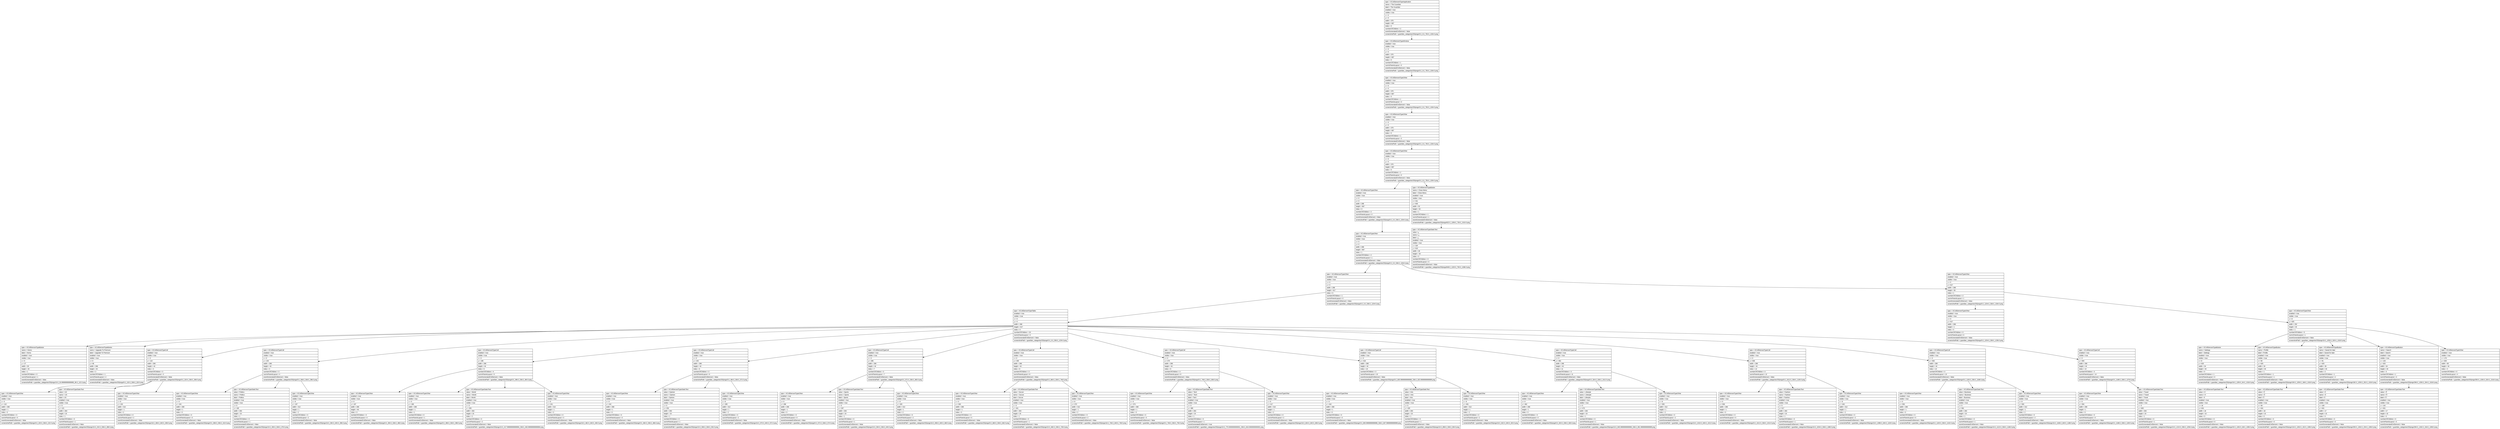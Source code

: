 digraph Layout {

	node [shape=record fontname=Arial];

	0	[label="{type = XCUIElementTypeApplication\l|name = The Guardian\l|label = The Guardian\l|enabled = true\l|visible = true\l|x = 0\l|y = 0\l|width = 375\l|height = 667\l|index = 0\l|numberOfChildren = 2\l|eventGeneratedOnElement = false \l|screenshotPath = guardian_categories/S5/pngs/0.0_0.0_750.0_1334.0.png\l}"]
	1	[label="{type = XCUIElementTypeWindow\l|enabled = true\l|visible = true\l|x = 0\l|y = 0\l|width = 375\l|height = 667\l|index = 0\l|numberOfChildren = 1\l|numInParentLayout = 0\l|eventGeneratedOnElement = false \l|screenshotPath = guardian_categories/S5/pngs/0.0_0.0_750.0_1334.0.png\l}"]
	2	[label="{type = XCUIElementTypeOther\l|enabled = true\l|visible = true\l|x = 0\l|y = 0\l|width = 375\l|height = 667\l|index = 0\l|numberOfChildren = 1\l|numInParentLayout = 0\l|eventGeneratedOnElement = false \l|screenshotPath = guardian_categories/S5/pngs/0.0_0.0_750.0_1334.0.png\l}"]
	3	[label="{type = XCUIElementTypeOther\l|enabled = true\l|visible = true\l|x = 0\l|y = 0\l|width = 375\l|height = 667\l|index = 0\l|numberOfChildren = 1\l|numInParentLayout = 0\l|eventGeneratedOnElement = false \l|screenshotPath = guardian_categories/S5/pngs/0.0_0.0_750.0_1334.0.png\l}"]
	4	[label="{type = XCUIElementTypeOther\l|enabled = true\l|visible = true\l|x = 0\l|y = 0\l|width = 375\l|height = 667\l|index = 0\l|numberOfChildren = 2\l|numInParentLayout = 0\l|eventGeneratedOnElement = false \l|screenshotPath = guardian_categories/S5/pngs/0.0_0.0_750.0_1334.0.png\l}"]
	5	[label="{type = XCUIElementTypeOther\l|enabled = true\l|visible = true\l|x = 0\l|y = 0\l|width = 268\l|height = 667\l|index = 0\l|numberOfChildren = 2\l|numInParentLayout = 0\l|eventGeneratedOnElement = false \l|screenshotPath = guardian_categories/S5/pngs/0.0_0.0_536.0_1334.0.png\l}"]
	6	[label="{type = XCUIElementTypeButton\l|name = Close Menu\l|label = Close Menu\l|enabled = true\l|visible = true\l|x = 311\l|y = 603\l|width = 52\l|height = 52\l|index = 1\l|numberOfChildren = 1\l|numInParentLayout = 1\l|eventGeneratedOnElement = false \l|screenshotPath = guardian_categories/S5/pngs/622.0_1206.0_726.0_1310.0.png\l}"]
	7	[label="{type = XCUIElementTypeOther\l|enabled = true\l|visible = true\l|x = 0\l|y = 0\l|width = 268\l|height = 667\l|index = 1\l|numberOfChildren = 2\l|numInParentLayout = 1\l|eventGeneratedOnElement = false \l|screenshotPath = guardian_categories/S5/pngs/0.0_0.0_536.0_1334.0.png\l}"]
	8	[label="{type = XCUIElementTypeStaticText\l|value = \l|name = \l|label = \l|enabled = true\l|visible = true\l|x = 324\l|y = 610\l|width = 26\l|height = 33\l|index = 0\l|numberOfChildren = 0\l|numInParentLayout = 0\l|eventGeneratedOnElement = false \l|screenshotPath = guardian_categories/S5/pngs/648.0_1220.0_700.0_1286.0.png\l}"]
	9	[label="{type = XCUIElementTypeOther\l|enabled = true\l|visible = true\l|x = 0\l|y = 0\l|width = 268\l|height = 617\l|index = 0\l|numberOfChildren = 1\l|numInParentLayout = 0\l|eventGeneratedOnElement = false \l|screenshotPath = guardian_categories/S5/pngs/0.0_0.0_536.0_1234.0.png\l}"]
	10	[label="{type = XCUIElementTypeOther\l|enabled = true\l|visible = true\l|x = 0\l|y = 617\l|width = 268\l|height = 50\l|index = 1\l|numberOfChildren = 2\l|numInParentLayout = 1\l|eventGeneratedOnElement = false \l|screenshotPath = guardian_categories/S5/pngs/0.0_1234.0_536.0_1334.0.png\l}"]
	11	[label="{type = XCUIElementTypeTable\l|enabled = true\l|visible = true\l|x = 0\l|y = 0\l|width = 268\l|height = 617\l|index = 0\l|numberOfChildren = 23\l|numInParentLayout = 0\l|eventGeneratedOnElement = false \l|screenshotPath = guardian_categories/S5/pngs/0.0_0.0_536.0_1234.0.png\l}"]
	12	[label="{type = XCUIElementTypeOther\l|enabled = true\l|visible = true\l|x = 0\l|y = 617\l|width = 268\l|height = 1\l|index = 0\l|numberOfChildren = 0\l|numInParentLayout = 0\l|eventGeneratedOnElement = false \l|screenshotPath = guardian_categories/S5/pngs/0.0_1234.0_536.0_1236.0.png\l}"]
	13	[label="{type = XCUIElementTypeOther\l|enabled = true\l|visible = true\l|x = 8\l|y = 625\l|width = 252\l|height = 34\l|index = 1\l|numberOfChildren = 5\l|numInParentLayout = 1\l|eventGeneratedOnElement = false \l|screenshotPath = guardian_categories/S5/pngs/16.0_1250.0_520.0_1318.0.png\l}"]
	14	[label="{type = XCUIElementTypeButton\l|name = Home\l|label = Home\l|enabled = true\l|visible = true\l|x = 5\l|y = 27\l|width = 35\l|height = 34\l|index = 1\l|numberOfChildren = 0\l|numInParentLayout = 1\l|eventGeneratedOnElement = false \l|screenshotPath = guardian_categories/S5/pngs/10.0_53.99999999999999_80.0_122.0.png\l}"]
	15	[label="{type = XCUIElementTypeButton\l|name = Upgrade To Premium\l|label = Upgrade To Premium\l|enabled = true\l|visible = true\l|x = 0\l|y = 66\l|width = 268\l|height = 44\l|index = 2\l|numberOfChildren = 1\l|numInParentLayout = 2\l|eventGeneratedOnElement = false \l|screenshotPath = guardian_categories/S5/pngs/0.0_132.0_536.0_220.0.png\l}"]
	16	[label="{type = XCUIElementTypeCell\l|enabled = true\l|visible = true\l|x = 0\l|y = 110\l|width = 268\l|height = 44\l|index = 3\l|numberOfChildren = 3\l|numInParentLayout = 3\l|eventGeneratedOnElement = false \l|screenshotPath = guardian_categories/S5/pngs/0.0_220.0_536.0_308.0.png\l}"]
	17	[label="{type = XCUIElementTypeCell\l|enabled = true\l|visible = true\l|x = 0\l|y = 154\l|width = 268\l|height = 44\l|index = 4\l|numberOfChildren = 3\l|numInParentLayout = 4\l|eventGeneratedOnElement = false \l|screenshotPath = guardian_categories/S5/pngs/0.0_308.0_536.0_396.0.png\l}"]
	18	[label="{type = XCUIElementTypeCell\l|enabled = true\l|visible = true\l|x = 0\l|y = 198\l|width = 268\l|height = 44\l|index = 5\l|numberOfChildren = 4\l|numInParentLayout = 5\l|eventGeneratedOnElement = false \l|screenshotPath = guardian_categories/S5/pngs/0.0_396.0_536.0_484.0.png\l}"]
	19	[label="{type = XCUIElementTypeCell\l|enabled = true\l|visible = true\l|x = 0\l|y = 242\l|width = 268\l|height = 44\l|index = 6\l|numberOfChildren = 3\l|numInParentLayout = 6\l|eventGeneratedOnElement = false \l|screenshotPath = guardian_categories/S5/pngs/0.0_484.0_536.0_572.0.png\l}"]
	20	[label="{type = XCUIElementTypeCell\l|enabled = true\l|visible = true\l|x = 0\l|y = 286\l|width = 268\l|height = 44\l|index = 7\l|numberOfChildren = 3\l|numInParentLayout = 7\l|eventGeneratedOnElement = false \l|screenshotPath = guardian_categories/S5/pngs/0.0_572.0_536.0_660.0.png\l}"]
	21	[label="{type = XCUIElementTypeCell\l|enabled = true\l|visible = true\l|x = 0\l|y = 330\l|width = 268\l|height = 44\l|index = 8\l|numberOfChildren = 3\l|numInParentLayout = 8\l|eventGeneratedOnElement = false \l|screenshotPath = guardian_categories/S5/pngs/0.0_660.0_536.0_748.0.png\l}"]
	22	[label="{type = XCUIElementTypeCell\l|enabled = true\l|visible = true\l|x = 0\l|y = 374\l|width = 268\l|height = 44\l|index = 9\l|numberOfChildren = 3\l|numInParentLayout = 9\l|eventGeneratedOnElement = false \l|screenshotPath = guardian_categories/S5/pngs/0.0_748.0_536.0_836.0.png\l}"]
	23	[label="{type = XCUIElementTypeCell\l|enabled = true\l|visible = true\l|x = 0\l|y = 418\l|width = 268\l|height = 44\l|index = 10\l|numberOfChildren = 3\l|numInParentLayout = 10\l|eventGeneratedOnElement = false \l|screenshotPath = guardian_categories/S5/pngs/0.0_835.9999999999999_536.0_923.9999999999999.png\l}"]
	24	[label="{type = XCUIElementTypeCell\l|enabled = true\l|visible = true\l|x = 0\l|y = 462\l|width = 268\l|height = 44\l|index = 11\l|numberOfChildren = 3\l|numInParentLayout = 11\l|eventGeneratedOnElement = false \l|screenshotPath = guardian_categories/S5/pngs/0.0_924.0_536.0_1012.0.png\l}"]
	25	[label="{type = XCUIElementTypeCell\l|enabled = true\l|visible = true\l|x = 0\l|y = 506\l|width = 268\l|height = 44\l|index = 12\l|numberOfChildren = 3\l|numInParentLayout = 12\l|eventGeneratedOnElement = false \l|screenshotPath = guardian_categories/S5/pngs/0.0_1012.0_536.0_1100.0.png\l}"]
	26	[label="{type = XCUIElementTypeCell\l|enabled = true\l|visible = true\l|x = 0\l|y = 550\l|width = 268\l|height = 44\l|index = 13\l|numberOfChildren = 3\l|numInParentLayout = 13\l|eventGeneratedOnElement = false \l|screenshotPath = guardian_categories/S5/pngs/0.0_1100.0_536.0_1188.0.png\l}"]
	27	[label="{type = XCUIElementTypeCell\l|enabled = true\l|visible = true\l|x = 0\l|y = 594\l|width = 268\l|height = 44\l|index = 14\l|numberOfChildren = 3\l|numInParentLayout = 14\l|eventGeneratedOnElement = false \l|screenshotPath = guardian_categories/S5/pngs/0.0_1188.0_536.0_1276.0.png\l}"]
	28	[label="{type = XCUIElementTypeButton\l|name = Settings\l|label = Settings\l|enabled = true\l|visible = true\l|x = 8\l|y = 625\l|width = 34\l|height = 34\l|index = 0\l|numberOfChildren = 1\l|numInParentLayout = 0\l|eventGeneratedOnElement = false \l|screenshotPath = guardian_categories/S5/pngs/16.0_1250.0_84.0_1318.0.png\l}"]
	29	[label="{type = XCUIElementTypeButton\l|name = Profile\l|label = Profile\l|enabled = true\l|visible = true\l|x = 50\l|y = 625\l|width = 34\l|height = 34\l|index = 1\l|numberOfChildren = 1\l|numInParentLayout = 1\l|eventGeneratedOnElement = false \l|screenshotPath = guardian_categories/S5/pngs/100.0_1250.0_168.0_1318.0.png\l}"]
	30	[label="{type = XCUIElementTypeButton\l|name = Saved for later\l|label = Saved for later\l|enabled = true\l|visible = true\l|x = 91\l|y = 625\l|width = 35\l|height = 34\l|index = 2\l|numberOfChildren = 1\l|numInParentLayout = 2\l|eventGeneratedOnElement = false \l|screenshotPath = guardian_categories/S5/pngs/182.0_1250.0_252.0_1318.0.png\l}"]
	31	[label="{type = XCUIElementTypeButton\l|name = Search\l|label = Search\l|enabled = true\l|visible = true\l|x = 133\l|y = 625\l|width = 34\l|height = 34\l|index = 3\l|numberOfChildren = 1\l|numInParentLayout = 3\l|eventGeneratedOnElement = false \l|screenshotPath = guardian_categories/S5/pngs/266.0_1250.0_334.0_1318.0.png\l}"]
	32	[label="{type = XCUIElementTypeOther\l|enabled = true\l|visible = true\l|x = 175\l|y = 625\l|width = 85\l|height = 34\l|index = 4\l|numberOfChildren = 0\l|numInParentLayout = 4\l|eventGeneratedOnElement = false \l|screenshotPath = guardian_categories/S5/pngs/350.0_1250.0_520.0_1318.0.png\l}"]
	33	[label="{type = XCUIElementTypeOther\l|enabled = true\l|visible = true\l|x = 0\l|y = 110\l|width = 268\l|height = 1\l|index = 0\l|numberOfChildren = 0\l|numInParentLayout = 0\l|eventGeneratedOnElement = false \l|screenshotPath = guardian_categories/S5/pngs/0.0_220.0_536.0_222.0.png\l}"]
	34	[label="{type = XCUIElementTypeStaticText\l|value = US\l|name = US\l|label = US\l|enabled = true\l|visible = true\l|x = 5\l|y = 121\l|width = 263\l|height = 23\l|index = 1\l|numberOfChildren = 0\l|numInParentLayout = 1\l|eventGeneratedOnElement = false \l|screenshotPath = guardian_categories/S5/pngs/10.0_242.0_536.0_288.0.png\l}"]
	35	[label="{type = XCUIElementTypeOther\l|enabled = true\l|visible = true\l|x = 8\l|y = 153\l|width = 312\l|height = 1\l|index = 2\l|numberOfChildren = 0\l|numInParentLayout = 2\l|eventGeneratedOnElement = false \l|screenshotPath = guardian_categories/S5/pngs/16.0_306.0_640.0_308.0.png\l}"]
	36	[label="{type = XCUIElementTypeOther\l|enabled = true\l|visible = true\l|x = 0\l|y = 154\l|width = 268\l|height = 1\l|index = 0\l|numberOfChildren = 0\l|numInParentLayout = 0\l|eventGeneratedOnElement = false \l|screenshotPath = guardian_categories/S5/pngs/0.0_308.0_536.0_310.0.png\l}"]
	37	[label="{type = XCUIElementTypeStaticText\l|value = Politics\l|name = Politics\l|label = Politics\l|enabled = true\l|visible = true\l|x = 5\l|y = 165\l|width = 263\l|height = 23\l|index = 1\l|numberOfChildren = 0\l|numInParentLayout = 1\l|eventGeneratedOnElement = false \l|screenshotPath = guardian_categories/S5/pngs/10.0_330.0_536.0_376.0.png\l}"]
	38	[label="{type = XCUIElementTypeOther\l|enabled = true\l|visible = true\l|x = 8\l|y = 197\l|width = 312\l|height = 1\l|index = 2\l|numberOfChildren = 0\l|numInParentLayout = 2\l|eventGeneratedOnElement = false \l|screenshotPath = guardian_categories/S5/pngs/16.0_394.0_640.0_396.0.png\l}"]
	39	[label="{type = XCUIElementTypeOther\l|enabled = true\l|visible = true\l|x = 0\l|y = 197\l|width = 268\l|height = 46\l|index = 0\l|numberOfChildren = 0\l|numInParentLayout = 0\l|eventGeneratedOnElement = false \l|screenshotPath = guardian_categories/S5/pngs/0.0_394.0_536.0_486.0.png\l}"]
	40	[label="{type = XCUIElementTypeOther\l|enabled = true\l|visible = true\l|x = 0\l|y = 198\l|width = 268\l|height = 1\l|index = 1\l|numberOfChildren = 0\l|numInParentLayout = 1\l|eventGeneratedOnElement = false \l|screenshotPath = guardian_categories/S5/pngs/0.0_396.0_536.0_398.0.png\l}"]
	41	[label="{type = XCUIElementTypeStaticText\l|value = World\l|name = World\l|label = World\l|enabled = true\l|visible = true\l|x = 5\l|y = 209\l|width = 263\l|height = 23\l|index = 2\l|numberOfChildren = 0\l|numInParentLayout = 2\l|eventGeneratedOnElement = false \l|screenshotPath = guardian_categories/S5/pngs/10.0_417.99999999999994_536.0_463.99999999999994.png\l}"]
	42	[label="{type = XCUIElementTypeOther\l|enabled = true\l|visible = true\l|x = 8\l|y = 241\l|width = 312\l|height = 1\l|index = 3\l|numberOfChildren = 0\l|numInParentLayout = 3\l|eventGeneratedOnElement = false \l|screenshotPath = guardian_categories/S5/pngs/16.0_482.0_640.0_484.0.png\l}"]
	43	[label="{type = XCUIElementTypeOther\l|enabled = true\l|visible = true\l|x = 0\l|y = 242\l|width = 268\l|height = 1\l|index = 0\l|numberOfChildren = 0\l|numInParentLayout = 0\l|eventGeneratedOnElement = false \l|screenshotPath = guardian_categories/S5/pngs/0.0_484.0_536.0_486.0.png\l}"]
	44	[label="{type = XCUIElementTypeStaticText\l|value = Opinion\l|name = Opinion\l|label = Opinion\l|enabled = true\l|visible = true\l|x = 5\l|y = 253\l|width = 263\l|height = 23\l|index = 1\l|numberOfChildren = 0\l|numInParentLayout = 1\l|eventGeneratedOnElement = false \l|screenshotPath = guardian_categories/S5/pngs/10.0_506.0_536.0_552.0.png\l}"]
	45	[label="{type = XCUIElementTypeOther\l|enabled = true\l|visible = true\l|x = 8\l|y = 285\l|width = 312\l|height = 1\l|index = 2\l|numberOfChildren = 0\l|numInParentLayout = 2\l|eventGeneratedOnElement = false \l|screenshotPath = guardian_categories/S5/pngs/16.0_570.0_640.0_572.0.png\l}"]
	46	[label="{type = XCUIElementTypeOther\l|enabled = true\l|visible = true\l|x = 0\l|y = 286\l|width = 268\l|height = 1\l|index = 0\l|numberOfChildren = 0\l|numInParentLayout = 0\l|eventGeneratedOnElement = false \l|screenshotPath = guardian_categories/S5/pngs/0.0_572.0_536.0_574.0.png\l}"]
	47	[label="{type = XCUIElementTypeStaticText\l|value = Sports\l|name = Sports\l|label = Sports\l|enabled = true\l|visible = true\l|x = 5\l|y = 297\l|width = 263\l|height = 23\l|index = 1\l|numberOfChildren = 0\l|numInParentLayout = 1\l|eventGeneratedOnElement = false \l|screenshotPath = guardian_categories/S5/pngs/10.0_594.0_536.0_640.0.png\l}"]
	48	[label="{type = XCUIElementTypeOther\l|enabled = true\l|visible = true\l|x = 8\l|y = 329\l|width = 312\l|height = 1\l|index = 2\l|numberOfChildren = 0\l|numInParentLayout = 2\l|eventGeneratedOnElement = false \l|screenshotPath = guardian_categories/S5/pngs/16.0_658.0_640.0_660.0.png\l}"]
	49	[label="{type = XCUIElementTypeOther\l|enabled = true\l|visible = true\l|x = 0\l|y = 330\l|width = 268\l|height = 1\l|index = 0\l|numberOfChildren = 0\l|numInParentLayout = 0\l|eventGeneratedOnElement = false \l|screenshotPath = guardian_categories/S5/pngs/0.0_660.0_536.0_662.0.png\l}"]
	50	[label="{type = XCUIElementTypeStaticText\l|value = Soccer\l|name = Soccer\l|label = Soccer\l|enabled = true\l|visible = true\l|x = 5\l|y = 341\l|width = 263\l|height = 23\l|index = 1\l|numberOfChildren = 0\l|numInParentLayout = 1\l|eventGeneratedOnElement = false \l|screenshotPath = guardian_categories/S5/pngs/10.0_682.0_536.0_728.0.png\l}"]
	51	[label="{type = XCUIElementTypeOther\l|enabled = true\l|visible = true\l|x = 8\l|y = 373\l|width = 312\l|height = 1\l|index = 2\l|numberOfChildren = 0\l|numInParentLayout = 2\l|eventGeneratedOnElement = false \l|screenshotPath = guardian_categories/S5/pngs/16.0_746.0_640.0_748.0.png\l}"]
	52	[label="{type = XCUIElementTypeOther\l|enabled = true\l|visible = true\l|x = 0\l|y = 374\l|width = 268\l|height = 1\l|index = 0\l|numberOfChildren = 0\l|numInParentLayout = 0\l|eventGeneratedOnElement = false \l|screenshotPath = guardian_categories/S5/pngs/0.0_748.0_536.0_750.0.png\l}"]
	53	[label="{type = XCUIElementTypeStaticText\l|value = Tech\l|name = Tech\l|label = Tech\l|enabled = true\l|visible = true\l|x = 5\l|y = 385\l|width = 263\l|height = 23\l|index = 1\l|numberOfChildren = 0\l|numInParentLayout = 1\l|eventGeneratedOnElement = true \l|screenshotPath = guardian_categories/S5/pngs/10.0_770.0000000000001_536.0_816.0000000000001.png\l}"]
	54	[label="{type = XCUIElementTypeOther\l|enabled = true\l|visible = true\l|x = 8\l|y = 417\l|width = 312\l|height = 1\l|index = 2\l|numberOfChildren = 0\l|numInParentLayout = 2\l|eventGeneratedOnElement = false \l|screenshotPath = guardian_categories/S5/pngs/16.0_834.0_640.0_836.0.png\l}"]
	55	[label="{type = XCUIElementTypeOther\l|enabled = true\l|visible = true\l|x = 0\l|y = 418\l|width = 268\l|height = 1\l|index = 0\l|numberOfChildren = 0\l|numInParentLayout = 0\l|eventGeneratedOnElement = false \l|screenshotPath = guardian_categories/S5/pngs/0.0_835.9999999999999_536.0_837.9999999999999.png\l}"]
	56	[label="{type = XCUIElementTypeStaticText\l|value = Arts\l|name = Arts\l|label = Arts\l|enabled = true\l|visible = true\l|x = 5\l|y = 429\l|width = 263\l|height = 23\l|index = 1\l|numberOfChildren = 0\l|numInParentLayout = 1\l|eventGeneratedOnElement = false \l|screenshotPath = guardian_categories/S5/pngs/10.0_858.0_536.0_904.0.png\l}"]
	57	[label="{type = XCUIElementTypeOther\l|enabled = true\l|visible = true\l|x = 8\l|y = 461\l|width = 312\l|height = 1\l|index = 2\l|numberOfChildren = 0\l|numInParentLayout = 2\l|eventGeneratedOnElement = false \l|screenshotPath = guardian_categories/S5/pngs/16.0_922.0_640.0_924.0.png\l}"]
	58	[label="{type = XCUIElementTypeOther\l|enabled = true\l|visible = true\l|x = 0\l|y = 462\l|width = 268\l|height = 1\l|index = 0\l|numberOfChildren = 0\l|numInParentLayout = 0\l|eventGeneratedOnElement = false \l|screenshotPath = guardian_categories/S5/pngs/0.0_924.0_536.0_926.0.png\l}"]
	59	[label="{type = XCUIElementTypeStaticText\l|value = Lifestyle\l|name = Lifestyle\l|label = Lifestyle\l|enabled = true\l|visible = true\l|x = 5\l|y = 473\l|width = 263\l|height = 23\l|index = 1\l|numberOfChildren = 0\l|numInParentLayout = 1\l|eventGeneratedOnElement = false \l|screenshotPath = guardian_categories/S5/pngs/10.0_945.9999999999999_536.0_991.9999999999999.png\l}"]
	60	[label="{type = XCUIElementTypeOther\l|enabled = true\l|visible = true\l|x = 8\l|y = 505\l|width = 312\l|height = 1\l|index = 2\l|numberOfChildren = 0\l|numInParentLayout = 2\l|eventGeneratedOnElement = false \l|screenshotPath = guardian_categories/S5/pngs/16.0_1010.0_640.0_1012.0.png\l}"]
	61	[label="{type = XCUIElementTypeOther\l|enabled = true\l|visible = true\l|x = 0\l|y = 506\l|width = 268\l|height = 1\l|index = 0\l|numberOfChildren = 0\l|numInParentLayout = 0\l|eventGeneratedOnElement = false \l|screenshotPath = guardian_categories/S5/pngs/0.0_1012.0_536.0_1014.0.png\l}"]
	62	[label="{type = XCUIElementTypeStaticText\l|value = Fashion\l|name = Fashion\l|label = Fashion\l|enabled = true\l|visible = true\l|x = 5\l|y = 517\l|width = 263\l|height = 23\l|index = 1\l|numberOfChildren = 0\l|numInParentLayout = 1\l|eventGeneratedOnElement = false \l|screenshotPath = guardian_categories/S5/pngs/10.0_1034.0_536.0_1080.0.png\l}"]
	63	[label="{type = XCUIElementTypeOther\l|enabled = true\l|visible = true\l|x = 8\l|y = 549\l|width = 312\l|height = 1\l|index = 2\l|numberOfChildren = 0\l|numInParentLayout = 2\l|eventGeneratedOnElement = false \l|screenshotPath = guardian_categories/S5/pngs/16.0_1098.0_640.0_1100.0.png\l}"]
	64	[label="{type = XCUIElementTypeOther\l|enabled = true\l|visible = true\l|x = 0\l|y = 550\l|width = 268\l|height = 1\l|index = 0\l|numberOfChildren = 0\l|numInParentLayout = 0\l|eventGeneratedOnElement = false \l|screenshotPath = guardian_categories/S5/pngs/0.0_1100.0_536.0_1102.0.png\l}"]
	65	[label="{type = XCUIElementTypeStaticText\l|value = Business\l|name = Business\l|label = Business\l|enabled = true\l|visible = true\l|x = 5\l|y = 561\l|width = 263\l|height = 23\l|index = 1\l|numberOfChildren = 0\l|numInParentLayout = 1\l|eventGeneratedOnElement = false \l|screenshotPath = guardian_categories/S5/pngs/10.0_1122.0_536.0_1168.0.png\l}"]
	66	[label="{type = XCUIElementTypeOther\l|enabled = true\l|visible = true\l|x = 8\l|y = 593\l|width = 312\l|height = 1\l|index = 2\l|numberOfChildren = 0\l|numInParentLayout = 2\l|eventGeneratedOnElement = false \l|screenshotPath = guardian_categories/S5/pngs/16.0_1186.0_640.0_1188.0.png\l}"]
	67	[label="{type = XCUIElementTypeOther\l|enabled = true\l|visible = true\l|x = 0\l|y = 594\l|width = 268\l|height = 1\l|index = 0\l|numberOfChildren = 0\l|numInParentLayout = 0\l|eventGeneratedOnElement = false \l|screenshotPath = guardian_categories/S5/pngs/0.0_1188.0_536.0_1190.0.png\l}"]
	68	[label="{type = XCUIElementTypeStaticText\l|value = Travel\l|name = Travel\l|label = Travel\l|enabled = true\l|visible = true\l|x = 5\l|y = 605\l|width = 263\l|height = 23\l|index = 1\l|numberOfChildren = 0\l|numInParentLayout = 1\l|eventGeneratedOnElement = false \l|screenshotPath = guardian_categories/S5/pngs/10.0_1210.0_536.0_1256.0.png\l}"]
	69	[label="{type = XCUIElementTypeStaticText\l|value = \l|name = \l|label = \l|enabled = true\l|visible = true\l|x = 16\l|y = 631\l|width = 18\l|height = 22\l|index = 0\l|numberOfChildren = 0\l|numInParentLayout = 0\l|eventGeneratedOnElement = false \l|screenshotPath = guardian_categories/S5/pngs/32.0_1262.0_68.0_1306.0.png\l}"]
	70	[label="{type = XCUIElementTypeStaticText\l|value = \l|name = \l|label = \l|enabled = true\l|visible = true\l|x = 58\l|y = 631\l|width = 18\l|height = 22\l|index = 0\l|numberOfChildren = 0\l|numInParentLayout = 0\l|eventGeneratedOnElement = false \l|screenshotPath = guardian_categories/S5/pngs/116.0_1262.0_152.0_1306.0.png\l}"]
	71	[label="{type = XCUIElementTypeStaticText\l|value = \l|name = \l|label = \l|enabled = true\l|visible = true\l|x = 100\l|y = 631\l|width = 17\l|height = 22\l|index = 0\l|numberOfChildren = 0\l|numInParentLayout = 0\l|eventGeneratedOnElement = false \l|screenshotPath = guardian_categories/S5/pngs/200.0_1262.0_234.0_1306.0.png\l}"]
	72	[label="{type = XCUIElementTypeStaticText\l|value = \l|name = \l|label = \l|enabled = true\l|visible = true\l|x = 142\l|y = 631\l|width = 17\l|height = 22\l|index = 0\l|numberOfChildren = 0\l|numInParentLayout = 0\l|eventGeneratedOnElement = false \l|screenshotPath = guardian_categories/S5/pngs/284.0_1262.0_318.0_1306.0.png\l}"]


	0 -> 1
	1 -> 2
	2 -> 3
	3 -> 4
	4 -> 5
	4 -> 6
	5 -> 7
	6 -> 8
	7 -> 9
	7 -> 10
	9 -> 11
	10 -> 12
	10 -> 13
	11 -> 14
	11 -> 15
	11 -> 16
	11 -> 17
	11 -> 18
	11 -> 19
	11 -> 20
	11 -> 21
	11 -> 22
	11 -> 23
	11 -> 24
	11 -> 25
	11 -> 26
	11 -> 27
	13 -> 28
	13 -> 29
	13 -> 30
	13 -> 31
	13 -> 32
	16 -> 33
	16 -> 34
	16 -> 35
	17 -> 36
	17 -> 37
	17 -> 38
	18 -> 39
	18 -> 40
	18 -> 41
	18 -> 42
	19 -> 43
	19 -> 44
	19 -> 45
	20 -> 46
	20 -> 47
	20 -> 48
	21 -> 49
	21 -> 50
	21 -> 51
	22 -> 52
	22 -> 53
	22 -> 54
	23 -> 55
	23 -> 56
	23 -> 57
	24 -> 58
	24 -> 59
	24 -> 60
	25 -> 61
	25 -> 62
	25 -> 63
	26 -> 64
	26 -> 65
	26 -> 66
	27 -> 67
	27 -> 68
	28 -> 69
	29 -> 70
	30 -> 71
	31 -> 72


}